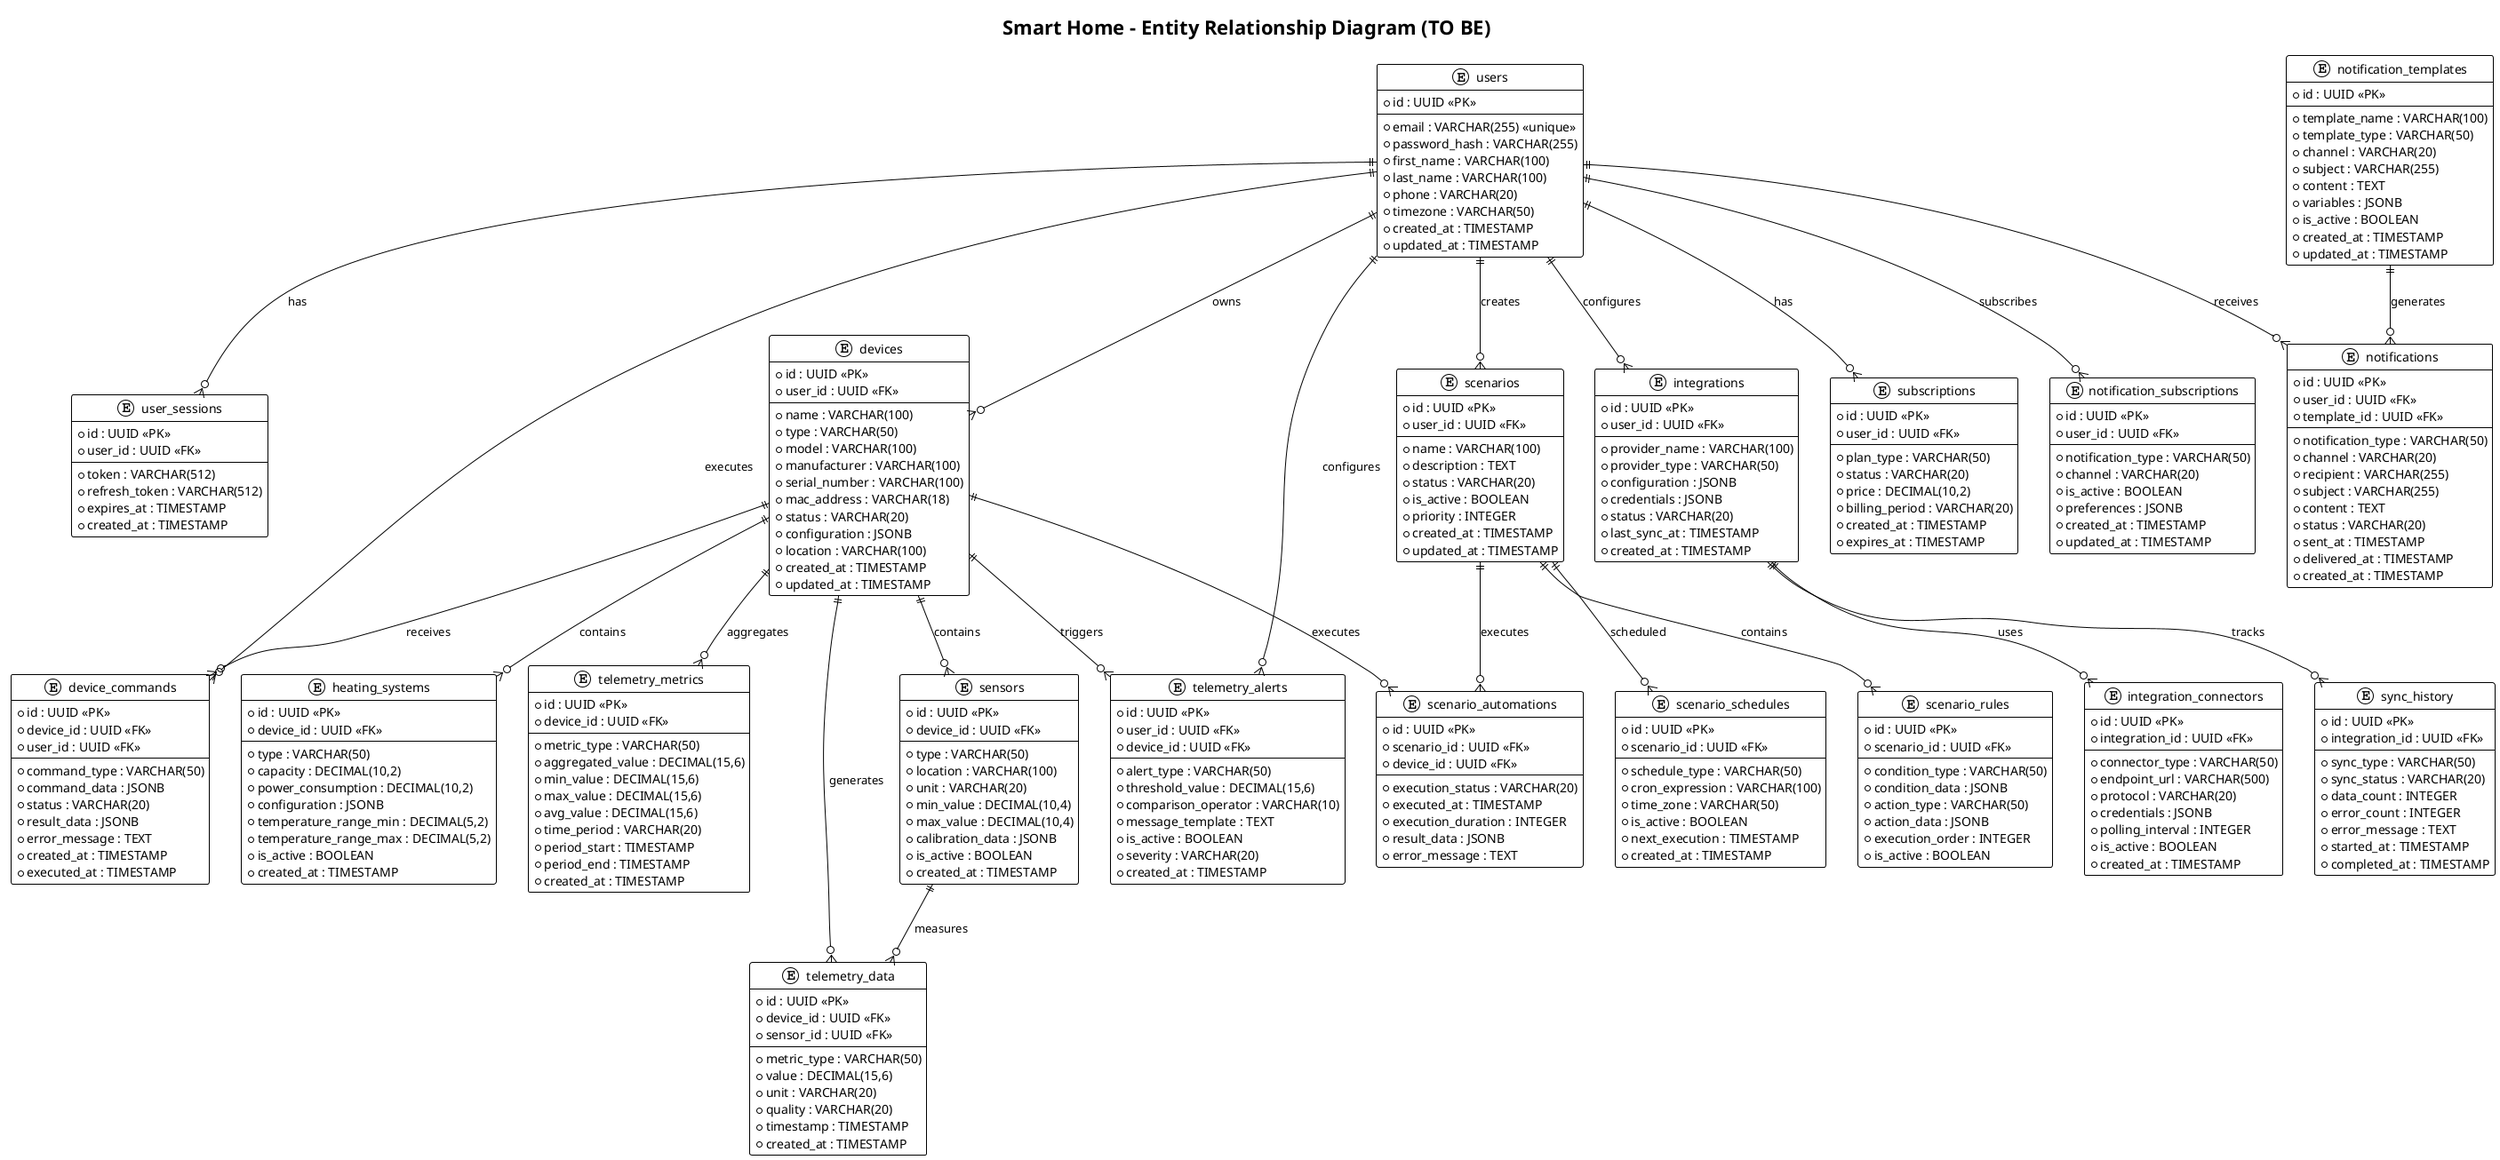 @startuml
!theme plain

title Smart Home - Entity Relationship Diagram (TO BE)

entity "users" as users {
  * id : UUID <<PK>>
  --
  * email : VARCHAR(255) <<unique>>
  * password_hash : VARCHAR(255)
  * first_name : VARCHAR(100)
  * last_name : VARCHAR(100)
  * phone : VARCHAR(20)
  * timezone : VARCHAR(50)
  * created_at : TIMESTAMP
  * updated_at : TIMESTAMP
}

entity "subscriptions" as subscriptions {
  * id : UUID <<PK>>
  * user_id : UUID <<FK>>
  --
  * plan_type : VARCHAR(50)
  * status : VARCHAR(20)
  * price : DECIMAL(10,2)
  * billing_period : VARCHAR(20)
  * created_at : TIMESTAMP
  * expires_at : TIMESTAMP
}

entity "user_sessions" as sessions {
  * id : UUID <<PK>>
  * user_id : UUID <<FK>>
  --
  * token : VARCHAR(512)
  * refresh_token : VARCHAR(512)
  * expires_at : TIMESTAMP
  * created_at : TIMESTAMP
}

entity "devices" as devices {
  * id : UUID <<PK>>
  * user_id : UUID <<FK>>
  --
  * name : VARCHAR(100)
  * type : VARCHAR(50)
  * model : VARCHAR(100)
  * manufacturer : VARCHAR(100)
  * serial_number : VARCHAR(100)
  * mac_address : VARCHAR(18)
  * status : VARCHAR(20)
  * configuration : JSONB
  * location : VARCHAR(100)
  * created_at : TIMESTAMP
  * updated_at : TIMESTAMP
}

entity "sensors" as sensors {
  * id : UUID <<PK>>
  * device_id : UUID <<FK>>
  --
  * type : VARCHAR(50)
  * location : VARCHAR(100)
  * unit : VARCHAR(20)
  * min_value : DECIMAL(10,4)
  * max_value : DECIMAL(10,4)
  * calibration_data : JSONB
  * is_active : BOOLEAN
  * created_at : TIMESTAMP
}

entity "heating_systems" as heating_systems {
  * id : UUID <<PK>>
  * device_id : UUID <<FK>>
  --
  * type : VARCHAR(50)
  * capacity : DECIMAL(10,2)
  * power_consumption : DECIMAL(10,2)
  * configuration : JSONB
  * temperature_range_min : DECIMAL(5,2)
  * temperature_range_max : DECIMAL(5,2)
  * is_active : BOOLEAN
  * created_at : TIMESTAMP
}

entity "device_commands" as commands {
  * id : UUID <<PK>>
  * device_id : UUID <<FK>>
  * user_id : UUID <<FK>>
  --
  * command_type : VARCHAR(50)
  * command_data : JSONB
  * status : VARCHAR(20)
  * result_data : JSONB
  * error_message : TEXT
  * created_at : TIMESTAMP
  * executed_at : TIMESTAMP
}

entity "scenarios" as scenarios {
  * id : UUID <<PK>>
  * user_id : UUID <<FK>>
  --
  * name : VARCHAR(100)
  * description : TEXT
  * status : VARCHAR(20)
  * is_active : BOOLEAN
  * priority : INTEGER
  * created_at : TIMESTAMP
  * updated_at : TIMESTAMP
}

entity "scenario_rules" as rules {
  * id : UUID <<PK>>
  * scenario_id : UUID <<FK>>
  --
  * condition_type : VARCHAR(50)
  * condition_data : JSONB
  * action_type : VARCHAR(50)
  * action_data : JSONB
  * execution_order : INTEGER
  * is_active : BOOLEAN
}

entity "scenario_automations" as automations {
  * id : UUID <<PK>>
  * scenario_id : UUID <<FK>>
  * device_id : UUID <<FK>>
  --
  * execution_status : VARCHAR(20)
  * executed_at : TIMESTAMP
  * execution_duration : INTEGER
  * result_data : JSONB
  * error_message : TEXT
}

entity "scenario_schedules" as schedules {
  * id : UUID <<PK>>
  * scenario_id : UUID <<FK>>
  --
  * schedule_type : VARCHAR(50)
  * cron_expression : VARCHAR(100)
  * time_zone : VARCHAR(50)
  * is_active : BOOLEAN
  * next_execution : TIMESTAMP
  * created_at : TIMESTAMP
}

entity "telemetry_data" as telemetry {
  * id : UUID <<PK>>
  * device_id : UUID <<FK>>
  * sensor_id : UUID <<FK>>
  --
  * metric_type : VARCHAR(50)
  * value : DECIMAL(15,6)
  * unit : VARCHAR(20)
  * quality : VARCHAR(20)
  * timestamp : TIMESTAMP
  * created_at : TIMESTAMP
}

entity "telemetry_metrics" as metrics {
  * id : UUID <<PK>>
  * device_id : UUID <<FK>>
  --
  * metric_type : VARCHAR(50)
  * aggregated_value : DECIMAL(15,6)
  * min_value : DECIMAL(15,6)
  * max_value : DECIMAL(15,6)
  * avg_value : DECIMAL(15,6)
  * time_period : VARCHAR(20)
  * period_start : TIMESTAMP
  * period_end : TIMESTAMP
  * created_at : TIMESTAMP
}

entity "telemetry_alerts" as alerts {
  * id : UUID <<PK>>
  * user_id : UUID <<FK>>
  * device_id : UUID <<FK>>
  --
  * alert_type : VARCHAR(50)
  * threshold_value : DECIMAL(15,6)
  * comparison_operator : VARCHAR(10)
  * message_template : TEXT
  * is_active : BOOLEAN
  * severity : VARCHAR(20)
  * created_at : TIMESTAMP
}

entity "integrations" as integrations {
  * id : UUID <<PK>>
  * user_id : UUID <<FK>>
  --
  * provider_name : VARCHAR(100)
  * provider_type : VARCHAR(50)
  * configuration : JSONB
  * credentials : JSONB
  * status : VARCHAR(20)
  * last_sync_at : TIMESTAMP
  * created_at : TIMESTAMP
}

entity "integration_connectors" as connectors {
  * id : UUID <<PK>>
  * integration_id : UUID <<FK>>
  --
  * connector_type : VARCHAR(50)
  * endpoint_url : VARCHAR(500)
  * protocol : VARCHAR(20)
  * credentials : JSONB
  * polling_interval : INTEGER
  * is_active : BOOLEAN
  * created_at : TIMESTAMP
}

entity "sync_history" as sync_history {
  * id : UUID <<PK>>
  * integration_id : UUID <<FK>>
  --
  * sync_type : VARCHAR(50)
  * sync_status : VARCHAR(20)
  * data_count : INTEGER
  * error_count : INTEGER
  * error_message : TEXT
  * started_at : TIMESTAMP
  * completed_at : TIMESTAMP
}

entity "notifications" as notifications {
  * id : UUID <<PK>>
  * user_id : UUID <<FK>>
  * template_id : UUID <<FK>>
  --
  * notification_type : VARCHAR(50)
  * channel : VARCHAR(20)
  * recipient : VARCHAR(255)
  * subject : VARCHAR(255)
  * content : TEXT
  * status : VARCHAR(20)
  * sent_at : TIMESTAMP
  * delivered_at : TIMESTAMP
  * created_at : TIMESTAMP
}

entity "notification_templates" as templates {
  * id : UUID <<PK>>
  --
  * template_name : VARCHAR(100)
  * template_type : VARCHAR(50)
  * channel : VARCHAR(20)
  * subject : VARCHAR(255)
  * content : TEXT
  * variables : JSONB
  * is_active : BOOLEAN
  * created_at : TIMESTAMP
  * updated_at : TIMESTAMP
}

entity "notification_subscriptions" as notification_subscriptions {
  * id : UUID <<PK>>
  * user_id : UUID <<FK>>
  --
  * notification_type : VARCHAR(50)
  * channel : VARCHAR(20)
  * is_active : BOOLEAN
  * preferences : JSONB
  * created_at : TIMESTAMP
  * updated_at : TIMESTAMP
}

' Relationships
users ||--o{ subscriptions : "has"
users ||--o{ sessions : "has"
users ||--o{ devices : "owns"
users ||--o{ commands : "executes"
users ||--o{ scenarios : "creates"
users ||--o{ alerts : "configures"
users ||--o{ integrations : "configures"
users ||--o{ notifications : "receives"
users ||--o{ notification_subscriptions : "subscribes"

devices ||--o{ sensors : "contains"
devices ||--o{ heating_systems : "contains"
devices ||--o{ commands : "receives"
devices ||--o{ automations : "executes"
devices ||--o{ telemetry : "generates"
devices ||--o{ metrics : "aggregates"
devices ||--o{ alerts : "triggers"

sensors ||--o{ telemetry : "measures"

scenarios ||--o{ rules : "contains"
scenarios ||--o{ automations : "executes"
scenarios ||--o{ schedules : "scheduled"

integrations ||--o{ connectors : "uses"
integrations ||--o{ sync_history : "tracks"

templates ||--o{ notifications : "generates"

@enduml 